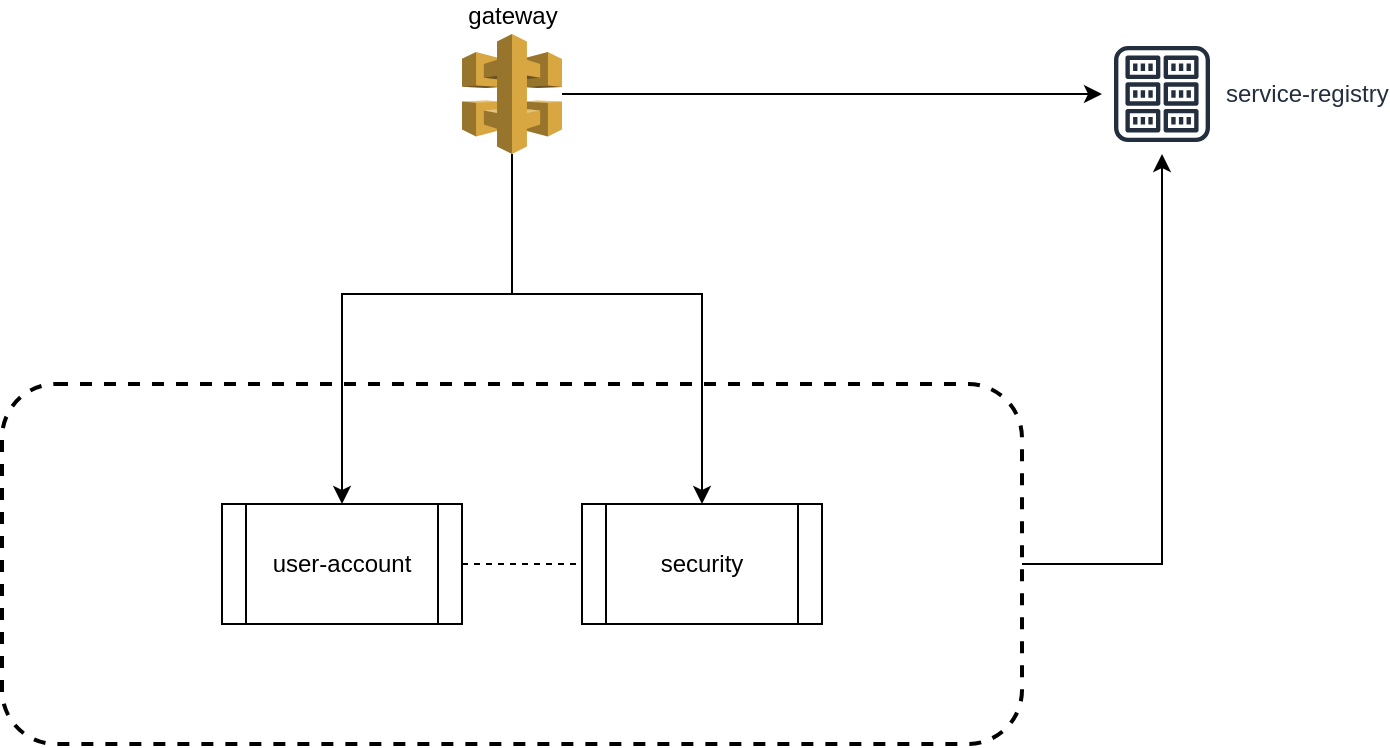 <mxfile version="20.2.3" type="device"><diagram id="D1Bpw_MYEaWjzo5eOAtT" name="Arch"><mxGraphModel dx="1422" dy="857" grid="1" gridSize="10" guides="1" tooltips="1" connect="1" arrows="1" fold="1" page="1" pageScale="1" pageWidth="827" pageHeight="1169" math="0" shadow="0"><root><mxCell id="0"/><mxCell id="1" parent="0"/><mxCell id="20_EWh0j-uU8WEaUOQs8-1" value="" style="rounded=1;whiteSpace=wrap;html=1;fillColor=none;dashed=1;strokeWidth=2;" vertex="1" parent="1"><mxGeometry x="150" y="465" width="510" height="180" as="geometry"/></mxCell><mxCell id="i0lBF6mav7_Jp2G_ZpQH-1" style="edgeStyle=orthogonalEdgeStyle;rounded=0;orthogonalLoop=1;jettySize=auto;html=1;" edge="1" parent="1" source="CD9-nbLb0anzu8eO6lK2-1" target="xCtoUp8-Jb7x0aZVhinI-1"><mxGeometry relative="1" as="geometry"/></mxCell><mxCell id="5daufa--RzLSGpAPsj6W-2" style="edgeStyle=orthogonalEdgeStyle;rounded=0;orthogonalLoop=1;jettySize=auto;html=1;" edge="1" parent="1" source="CD9-nbLb0anzu8eO6lK2-1" target="8eD23Qa5ZdB-rk1m2TIl-2"><mxGeometry relative="1" as="geometry"><Array as="points"><mxPoint x="405" y="420"/><mxPoint x="500" y="420"/></Array></mxGeometry></mxCell><mxCell id="5daufa--RzLSGpAPsj6W-3" style="edgeStyle=orthogonalEdgeStyle;rounded=0;orthogonalLoop=1;jettySize=auto;html=1;entryX=0.5;entryY=0;entryDx=0;entryDy=0;" edge="1" parent="1" source="CD9-nbLb0anzu8eO6lK2-1" target="8eD23Qa5ZdB-rk1m2TIl-1"><mxGeometry relative="1" as="geometry"><Array as="points"><mxPoint x="405" y="420"/><mxPoint x="320" y="420"/></Array></mxGeometry></mxCell><mxCell id="CD9-nbLb0anzu8eO6lK2-1" value="gateway" style="outlineConnect=0;dashed=0;verticalLabelPosition=top;verticalAlign=bottom;align=center;html=1;shape=mxgraph.aws3.api_gateway;fillColor=#D9A741;gradientColor=none;labelPosition=center;" vertex="1" parent="1"><mxGeometry x="380" y="290" width="50" height="60" as="geometry"/></mxCell><mxCell id="xCtoUp8-Jb7x0aZVhinI-1" value="service-registry" style="sketch=0;outlineConnect=0;fontColor=#232F3E;gradientColor=none;strokeColor=#232F3E;fillColor=#ffffff;dashed=0;verticalLabelPosition=middle;verticalAlign=middle;align=left;html=1;fontSize=12;fontStyle=0;aspect=fixed;shape=mxgraph.aws4.resourceIcon;resIcon=mxgraph.aws4.registry;labelPosition=right;" vertex="1" parent="1"><mxGeometry x="700" y="290" width="60" height="60" as="geometry"/></mxCell><mxCell id="5daufa--RzLSGpAPsj6W-4" style="edgeStyle=orthogonalEdgeStyle;rounded=0;orthogonalLoop=1;jettySize=auto;html=1;endArrow=none;endFill=0;dashed=1;" edge="1" parent="1" source="8eD23Qa5ZdB-rk1m2TIl-1" target="8eD23Qa5ZdB-rk1m2TIl-2"><mxGeometry relative="1" as="geometry"/></mxCell><mxCell id="8eD23Qa5ZdB-rk1m2TIl-1" value="user-account" style="shape=process;whiteSpace=wrap;html=1;backgroundOutline=1;" vertex="1" parent="1"><mxGeometry x="260" y="525" width="120" height="60" as="geometry"/></mxCell><mxCell id="8eD23Qa5ZdB-rk1m2TIl-2" value="security" style="shape=process;whiteSpace=wrap;html=1;backgroundOutline=1;" vertex="1" parent="1"><mxGeometry x="440" y="525" width="120" height="60" as="geometry"/></mxCell><mxCell id="88uoQ3c7Pyw5ExLa2GLD-1" style="edgeStyle=orthogonalEdgeStyle;rounded=0;orthogonalLoop=1;jettySize=auto;html=1;" edge="1" parent="1" source="20_EWh0j-uU8WEaUOQs8-1" target="xCtoUp8-Jb7x0aZVhinI-1"><mxGeometry relative="1" as="geometry"/></mxCell></root></mxGraphModel></diagram></mxfile>